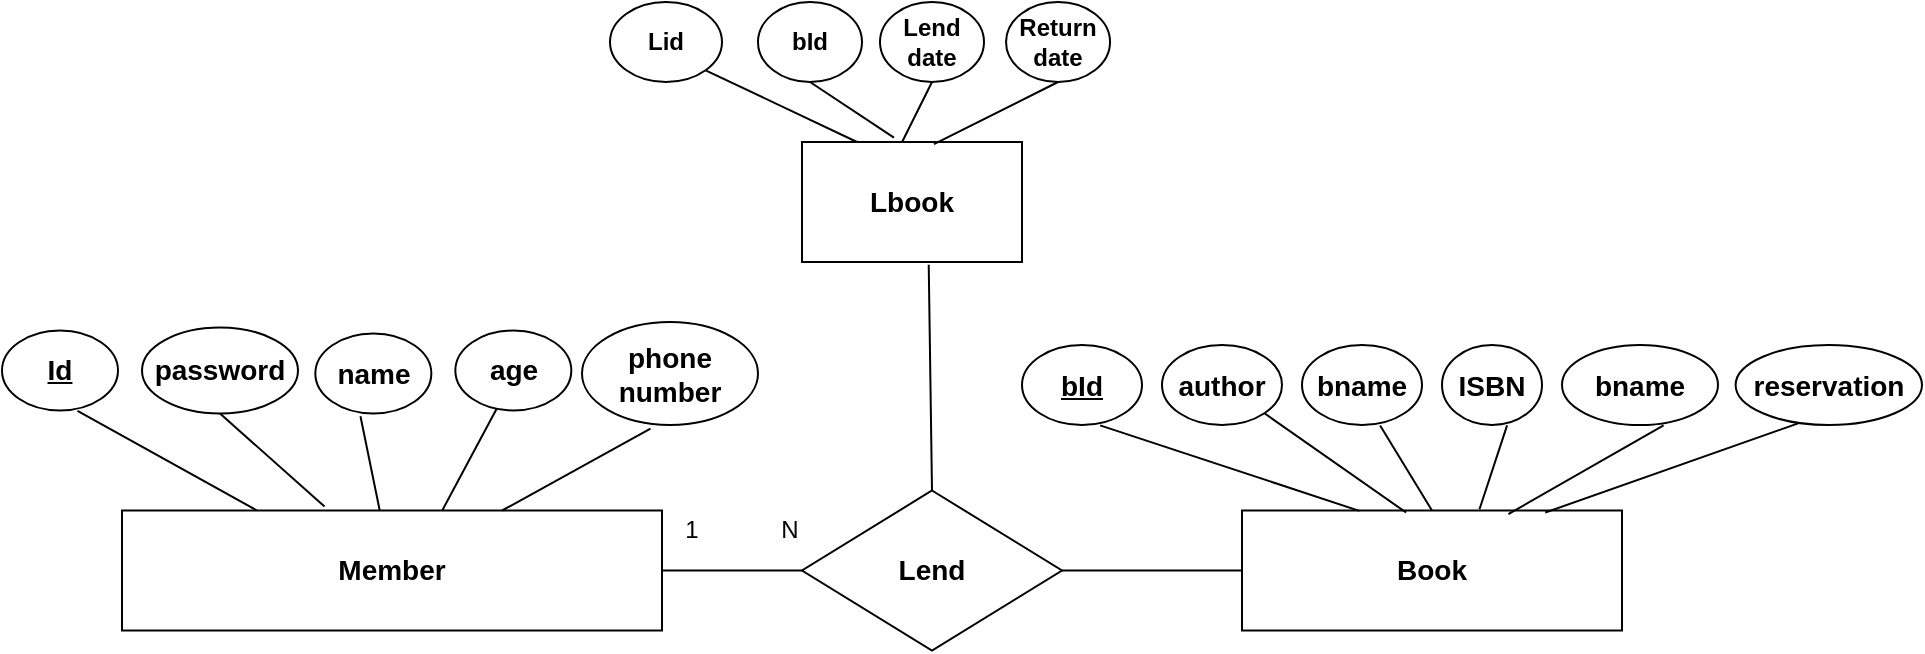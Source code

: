 <mxfile version="13.7.9" type="github">
  <diagram id="R2lEEEUBdFMjLlhIrx00" name="Page-1">
    <mxGraphModel dx="1278" dy="548" grid="1" gridSize="10" guides="1" tooltips="1" connect="1" arrows="1" fold="1" page="1" pageScale="1" pageWidth="850" pageHeight="1100" math="0" shadow="0" extFonts="Permanent Marker^https://fonts.googleapis.com/css?family=Permanent+Marker">
      <root>
        <mxCell id="0" />
        <mxCell id="1" parent="0" />
        <mxCell id="YOg1Quj3FaW0oakPer5X-5" value="&lt;span style=&quot;font-size: 14px&quot;&gt;&lt;b&gt;Member&lt;/b&gt;&lt;/span&gt;" style="rounded=0;whiteSpace=wrap;html=1;" vertex="1" parent="1">
          <mxGeometry x="80" y="334.25" width="270" height="60" as="geometry" />
        </mxCell>
        <mxCell id="YOg1Quj3FaW0oakPer5X-7" value="" style="endArrow=none;html=1;entryX=0.651;entryY=1.005;entryDx=0;entryDy=0;entryPerimeter=0;exitX=0.25;exitY=0;exitDx=0;exitDy=0;" edge="1" parent="1" source="YOg1Quj3FaW0oakPer5X-5" target="YOg1Quj3FaW0oakPer5X-8">
          <mxGeometry width="50" height="50" relative="1" as="geometry">
            <mxPoint x="92.58" y="325.27" as="sourcePoint" />
            <mxPoint x="90" y="284.25" as="targetPoint" />
            <Array as="points" />
          </mxGeometry>
        </mxCell>
        <mxCell id="YOg1Quj3FaW0oakPer5X-8" value="&lt;b&gt;&lt;u&gt;&lt;font style=&quot;font-size: 14px&quot;&gt;Id&lt;/font&gt;&lt;/u&gt;&lt;/b&gt;" style="ellipse;whiteSpace=wrap;html=1;" vertex="1" parent="1">
          <mxGeometry x="20" y="244.25" width="58" height="40" as="geometry" />
        </mxCell>
        <mxCell id="YOg1Quj3FaW0oakPer5X-9" value="" style="endArrow=none;html=1;exitX=0.375;exitY=-0.033;exitDx=0;exitDy=0;entryX=0.5;entryY=1;entryDx=0;entryDy=0;exitPerimeter=0;" edge="1" parent="1" source="YOg1Quj3FaW0oakPer5X-5" target="YOg1Quj3FaW0oakPer5X-10">
          <mxGeometry width="50" height="50" relative="1" as="geometry">
            <mxPoint x="122.46" y="324.25" as="sourcePoint" />
            <mxPoint x="170" y="287.25" as="targetPoint" />
            <Array as="points" />
          </mxGeometry>
        </mxCell>
        <mxCell id="YOg1Quj3FaW0oakPer5X-10" value="&lt;b&gt;&lt;font style=&quot;font-size: 14px&quot;&gt;password&lt;/font&gt;&lt;/b&gt;" style="ellipse;whiteSpace=wrap;html=1;" vertex="1" parent="1">
          <mxGeometry x="90" y="242.75" width="78" height="43" as="geometry" />
        </mxCell>
        <mxCell id="YOg1Quj3FaW0oakPer5X-11" value="" style="endArrow=none;html=1;entryX=0.389;entryY=1.035;entryDx=0;entryDy=0;entryPerimeter=0;" edge="1" parent="1" source="YOg1Quj3FaW0oakPer5X-5" target="YOg1Quj3FaW0oakPer5X-12">
          <mxGeometry width="50" height="50" relative="1" as="geometry">
            <mxPoint x="169.997" y="324.25" as="sourcePoint" />
            <mxPoint x="226.67" y="284.25" as="targetPoint" />
          </mxGeometry>
        </mxCell>
        <mxCell id="YOg1Quj3FaW0oakPer5X-12" value="&lt;font style=&quot;font-size: 14px&quot;&gt;&lt;b&gt;name&lt;/b&gt;&lt;/font&gt;" style="ellipse;whiteSpace=wrap;html=1;" vertex="1" parent="1">
          <mxGeometry x="176.67" y="245.75" width="58" height="40" as="geometry" />
        </mxCell>
        <mxCell id="YOg1Quj3FaW0oakPer5X-16" value="" style="endArrow=none;html=1;exitX=0.593;exitY=0;exitDx=0;exitDy=0;entryX=0.362;entryY=0.963;entryDx=0;entryDy=0;entryPerimeter=0;exitPerimeter=0;" edge="1" parent="1" target="YOg1Quj3FaW0oakPer5X-17" source="YOg1Quj3FaW0oakPer5X-5">
          <mxGeometry width="50" height="50" relative="1" as="geometry">
            <mxPoint x="191.67" y="324.25" as="sourcePoint" />
            <mxPoint x="270" y="285.25" as="targetPoint" />
          </mxGeometry>
        </mxCell>
        <mxCell id="YOg1Quj3FaW0oakPer5X-17" value="&lt;font style=&quot;font-size: 14px&quot;&gt;&lt;b&gt;age&lt;/b&gt;&lt;/font&gt;" style="ellipse;whiteSpace=wrap;html=1;" vertex="1" parent="1">
          <mxGeometry x="246.67" y="244.25" width="58" height="40" as="geometry" />
        </mxCell>
        <mxCell id="YOg1Quj3FaW0oakPer5X-20" value="" style="endArrow=none;html=1;entryX=0.389;entryY=1.035;entryDx=0;entryDy=0;entryPerimeter=0;exitX=0.704;exitY=0;exitDx=0;exitDy=0;exitPerimeter=0;" edge="1" parent="1" target="YOg1Quj3FaW0oakPer5X-21" source="YOg1Quj3FaW0oakPer5X-5">
          <mxGeometry width="50" height="50" relative="1" as="geometry">
            <mxPoint x="320.61" y="334.25" as="sourcePoint" />
            <mxPoint x="370" y="284.25" as="targetPoint" />
          </mxGeometry>
        </mxCell>
        <mxCell id="YOg1Quj3FaW0oakPer5X-21" value="&lt;font style=&quot;font-size: 14px&quot;&gt;&lt;b&gt;phone&lt;br&gt;number&lt;br&gt;&lt;/b&gt;&lt;/font&gt;" style="ellipse;whiteSpace=wrap;html=1;" vertex="1" parent="1">
          <mxGeometry x="310" y="240" width="88" height="51.5" as="geometry" />
        </mxCell>
        <mxCell id="YOg1Quj3FaW0oakPer5X-25" value="&lt;b style=&quot;font-size: 14px&quot;&gt;Lend&lt;/b&gt;" style="rhombus;whiteSpace=wrap;html=1;" vertex="1" parent="1">
          <mxGeometry x="420" y="324.25" width="130" height="80" as="geometry" />
        </mxCell>
        <mxCell id="YOg1Quj3FaW0oakPer5X-26" value="" style="endArrow=none;html=1;entryX=0;entryY=0.5;entryDx=0;entryDy=0;exitX=1;exitY=0.5;exitDx=0;exitDy=0;" edge="1" parent="1" source="YOg1Quj3FaW0oakPer5X-5" target="YOg1Quj3FaW0oakPer5X-25">
          <mxGeometry width="50" height="50" relative="1" as="geometry">
            <mxPoint x="370" y="384.25" as="sourcePoint" />
            <mxPoint x="420" y="334.25" as="targetPoint" />
          </mxGeometry>
        </mxCell>
        <mxCell id="YOg1Quj3FaW0oakPer5X-27" value="" style="endArrow=none;html=1;exitX=1;exitY=0.5;exitDx=0;exitDy=0;entryX=0;entryY=0.5;entryDx=0;entryDy=0;" edge="1" parent="1" source="YOg1Quj3FaW0oakPer5X-25" target="YOg1Quj3FaW0oakPer5X-29">
          <mxGeometry width="50" height="50" relative="1" as="geometry">
            <mxPoint x="590" y="434.25" as="sourcePoint" />
            <mxPoint x="640" y="364.25" as="targetPoint" />
          </mxGeometry>
        </mxCell>
        <mxCell id="YOg1Quj3FaW0oakPer5X-29" value="&lt;span style=&quot;font-size: 14px&quot;&gt;&lt;b&gt;Book&lt;/b&gt;&lt;/span&gt;" style="rounded=0;whiteSpace=wrap;html=1;" vertex="1" parent="1">
          <mxGeometry x="640" y="334.25" width="190" height="60" as="geometry" />
        </mxCell>
        <mxCell id="YOg1Quj3FaW0oakPer5X-31" value="" style="endArrow=none;html=1;entryX=0.651;entryY=1.005;entryDx=0;entryDy=0;entryPerimeter=0;exitX=0.309;exitY=0.003;exitDx=0;exitDy=0;exitPerimeter=0;" edge="1" parent="1" target="YOg1Quj3FaW0oakPer5X-32" source="YOg1Quj3FaW0oakPer5X-29">
          <mxGeometry width="50" height="50" relative="1" as="geometry">
            <mxPoint x="697.5" y="334.25" as="sourcePoint" />
            <mxPoint x="640" y="284.25" as="targetPoint" />
            <Array as="points" />
          </mxGeometry>
        </mxCell>
        <mxCell id="YOg1Quj3FaW0oakPer5X-32" value="&lt;b&gt;&lt;u&gt;&lt;font style=&quot;font-size: 14px&quot;&gt;bId&lt;/font&gt;&lt;/u&gt;&lt;/b&gt;" style="ellipse;whiteSpace=wrap;html=1;" vertex="1" parent="1">
          <mxGeometry x="530" y="251.5" width="60" height="40" as="geometry" />
        </mxCell>
        <mxCell id="YOg1Quj3FaW0oakPer5X-35" value="1" style="text;html=1;strokeColor=none;fillColor=none;align=center;verticalAlign=middle;whiteSpace=wrap;rounded=0;" vertex="1" parent="1">
          <mxGeometry x="354" y="334.25" width="22" height="20" as="geometry" />
        </mxCell>
        <mxCell id="YOg1Quj3FaW0oakPer5X-36" value="N" style="text;html=1;strokeColor=none;fillColor=none;align=center;verticalAlign=middle;whiteSpace=wrap;rounded=0;" vertex="1" parent="1">
          <mxGeometry x="403" y="334.25" width="22" height="20" as="geometry" />
        </mxCell>
        <mxCell id="YOg1Quj3FaW0oakPer5X-38" value="" style="endArrow=none;html=1;entryX=0;entryY=0;entryDx=0;entryDy=0;exitX=0.432;exitY=0.017;exitDx=0;exitDy=0;exitPerimeter=0;" edge="1" parent="1" target="YOg1Quj3FaW0oakPer5X-39" source="YOg1Quj3FaW0oakPer5X-29">
          <mxGeometry width="50" height="50" relative="1" as="geometry">
            <mxPoint x="803.15" y="335.45" as="sourcePoint" />
            <mxPoint x="730" y="284.25" as="targetPoint" />
            <Array as="points" />
          </mxGeometry>
        </mxCell>
        <mxCell id="YOg1Quj3FaW0oakPer5X-39" value="&lt;span style=&quot;font-size: 14px&quot;&gt;&lt;b&gt;author&lt;/b&gt;&lt;/span&gt;" style="ellipse;whiteSpace=wrap;html=1;direction=west;" vertex="1" parent="1">
          <mxGeometry x="600" y="251.5" width="60" height="40" as="geometry" />
        </mxCell>
        <mxCell id="YOg1Quj3FaW0oakPer5X-40" value="" style="endArrow=none;html=1;entryX=0.651;entryY=1.005;entryDx=0;entryDy=0;entryPerimeter=0;exitX=0.5;exitY=0;exitDx=0;exitDy=0;" edge="1" parent="1" target="YOg1Quj3FaW0oakPer5X-41" source="YOg1Quj3FaW0oakPer5X-29">
          <mxGeometry width="50" height="50" relative="1" as="geometry">
            <mxPoint x="893.15" y="329.7" as="sourcePoint" />
            <mxPoint x="820" y="278.5" as="targetPoint" />
            <Array as="points" />
          </mxGeometry>
        </mxCell>
        <mxCell id="YOg1Quj3FaW0oakPer5X-41" value="&lt;span style=&quot;font-size: 14px&quot;&gt;&lt;b&gt;bname&lt;/b&gt;&lt;/span&gt;" style="ellipse;whiteSpace=wrap;html=1;" vertex="1" parent="1">
          <mxGeometry x="670" y="251.5" width="60" height="40" as="geometry" />
        </mxCell>
        <mxCell id="YOg1Quj3FaW0oakPer5X-44" value="" style="endArrow=none;html=1;entryX=0.651;entryY=1.005;entryDx=0;entryDy=0;entryPerimeter=0;exitX=0.625;exitY=-0.01;exitDx=0;exitDy=0;exitPerimeter=0;" edge="1" parent="1" target="YOg1Quj3FaW0oakPer5X-45" source="YOg1Quj3FaW0oakPer5X-29">
          <mxGeometry width="50" height="50" relative="1" as="geometry">
            <mxPoint x="825" y="334.25" as="sourcePoint" />
            <mxPoint x="910" y="278.5" as="targetPoint" />
            <Array as="points" />
          </mxGeometry>
        </mxCell>
        <mxCell id="YOg1Quj3FaW0oakPer5X-45" value="&lt;span style=&quot;font-size: 14px&quot;&gt;&lt;b&gt;ISBN&lt;/b&gt;&lt;/span&gt;" style="ellipse;whiteSpace=wrap;html=1;" vertex="1" parent="1">
          <mxGeometry x="740" y="251.5" width="50" height="40" as="geometry" />
        </mxCell>
        <mxCell id="YOg1Quj3FaW0oakPer5X-46" value="" style="endArrow=none;html=1;entryX=0.651;entryY=1.005;entryDx=0;entryDy=0;entryPerimeter=0;exitX=0.701;exitY=0.03;exitDx=0;exitDy=0;exitPerimeter=0;" edge="1" parent="1" target="YOg1Quj3FaW0oakPer5X-47" source="YOg1Quj3FaW0oakPer5X-29">
          <mxGeometry width="50" height="50" relative="1" as="geometry">
            <mxPoint x="825" y="331.25" as="sourcePoint" />
            <mxPoint x="910" y="275.5" as="targetPoint" />
            <Array as="points" />
          </mxGeometry>
        </mxCell>
        <mxCell id="YOg1Quj3FaW0oakPer5X-47" value="&lt;span style=&quot;font-size: 14px&quot;&gt;&lt;b&gt;bname&lt;/b&gt;&lt;/span&gt;" style="ellipse;whiteSpace=wrap;html=1;" vertex="1" parent="1">
          <mxGeometry x="800" y="251.5" width="78" height="40" as="geometry" />
        </mxCell>
        <mxCell id="YOg1Quj3FaW0oakPer5X-48" value="" style="endArrow=none;html=1;entryX=0.343;entryY=0.974;entryDx=0;entryDy=0;entryPerimeter=0;exitX=0.798;exitY=0.017;exitDx=0;exitDy=0;exitPerimeter=0;" edge="1" parent="1" target="YOg1Quj3FaW0oakPer5X-49" source="YOg1Quj3FaW0oakPer5X-29">
          <mxGeometry width="50" height="50" relative="1" as="geometry">
            <mxPoint x="860" y="336.05" as="sourcePoint" />
            <mxPoint x="996.81" y="275.5" as="targetPoint" />
            <Array as="points" />
          </mxGeometry>
        </mxCell>
        <mxCell id="YOg1Quj3FaW0oakPer5X-49" value="&lt;span style=&quot;font-size: 14px&quot;&gt;&lt;b&gt;reservation&lt;br&gt;&lt;/b&gt;&lt;/span&gt;" style="ellipse;whiteSpace=wrap;html=1;" vertex="1" parent="1">
          <mxGeometry x="886.81" y="251.5" width="93.19" height="40" as="geometry" />
        </mxCell>
        <mxCell id="YOg1Quj3FaW0oakPer5X-50" value="" style="endArrow=none;html=1;exitX=0.5;exitY=0;exitDx=0;exitDy=0;entryX=0.576;entryY=1.023;entryDx=0;entryDy=0;entryPerimeter=0;" edge="1" parent="1" source="YOg1Quj3FaW0oakPer5X-25" target="YOg1Quj3FaW0oakPer5X-51">
          <mxGeometry width="50" height="50" relative="1" as="geometry">
            <mxPoint x="490" y="320" as="sourcePoint" />
            <mxPoint x="485" y="220" as="targetPoint" />
          </mxGeometry>
        </mxCell>
        <mxCell id="YOg1Quj3FaW0oakPer5X-51" value="&lt;font style=&quot;font-size: 14px&quot;&gt;&lt;b&gt;Lbook&lt;/b&gt;&lt;/font&gt;" style="rounded=0;whiteSpace=wrap;html=1;" vertex="1" parent="1">
          <mxGeometry x="420" y="150" width="110" height="60" as="geometry" />
        </mxCell>
        <mxCell id="YOg1Quj3FaW0oakPer5X-52" value="" style="endArrow=none;html=1;exitX=0.25;exitY=0;exitDx=0;exitDy=0;entryX=1;entryY=1;entryDx=0;entryDy=0;" edge="1" parent="1" source="YOg1Quj3FaW0oakPer5X-51" target="YOg1Quj3FaW0oakPer5X-54">
          <mxGeometry width="50" height="50" relative="1" as="geometry">
            <mxPoint x="459" y="140" as="sourcePoint" />
            <mxPoint x="360" y="110" as="targetPoint" />
          </mxGeometry>
        </mxCell>
        <mxCell id="YOg1Quj3FaW0oakPer5X-54" value="&lt;b&gt;Lid&lt;/b&gt;" style="ellipse;whiteSpace=wrap;html=1;" vertex="1" parent="1">
          <mxGeometry x="324" y="80" width="56" height="40" as="geometry" />
        </mxCell>
        <mxCell id="YOg1Quj3FaW0oakPer5X-55" value="" style="endArrow=none;html=1;exitX=0.418;exitY=-0.037;exitDx=0;exitDy=0;exitPerimeter=0;entryX=0.5;entryY=1;entryDx=0;entryDy=0;" edge="1" parent="1" target="YOg1Quj3FaW0oakPer5X-56" source="YOg1Quj3FaW0oakPer5X-51">
          <mxGeometry width="50" height="50" relative="1" as="geometry">
            <mxPoint x="530" y="147.78" as="sourcePoint" />
            <mxPoint x="428.75" y="110" as="targetPoint" />
          </mxGeometry>
        </mxCell>
        <mxCell id="YOg1Quj3FaW0oakPer5X-56" value="&lt;b&gt;bId&lt;/b&gt;" style="ellipse;whiteSpace=wrap;html=1;" vertex="1" parent="1">
          <mxGeometry x="398" y="80" width="52" height="40" as="geometry" />
        </mxCell>
        <mxCell id="YOg1Quj3FaW0oakPer5X-59" value="" style="endArrow=none;html=1;exitX=0.455;exitY=0;exitDx=0;exitDy=0;exitPerimeter=0;entryX=0.5;entryY=1;entryDx=0;entryDy=0;" edge="1" parent="1" target="YOg1Quj3FaW0oakPer5X-60" source="YOg1Quj3FaW0oakPer5X-51">
          <mxGeometry width="50" height="50" relative="1" as="geometry">
            <mxPoint x="475.98" y="157.78" as="sourcePoint" />
            <mxPoint x="438.75" y="120" as="targetPoint" />
          </mxGeometry>
        </mxCell>
        <mxCell id="YOg1Quj3FaW0oakPer5X-60" value="&lt;b&gt;Lend date&lt;/b&gt;" style="ellipse;whiteSpace=wrap;html=1;" vertex="1" parent="1">
          <mxGeometry x="459" y="80" width="52" height="40" as="geometry" />
        </mxCell>
        <mxCell id="YOg1Quj3FaW0oakPer5X-61" value="" style="endArrow=none;html=1;exitX=0.6;exitY=0.017;exitDx=0;exitDy=0;exitPerimeter=0;entryX=0.5;entryY=1;entryDx=0;entryDy=0;" edge="1" parent="1" target="YOg1Quj3FaW0oakPer5X-62" source="YOg1Quj3FaW0oakPer5X-51">
          <mxGeometry width="50" height="50" relative="1" as="geometry">
            <mxPoint x="590" y="147.78" as="sourcePoint" />
            <mxPoint x="552.77" y="110" as="targetPoint" />
          </mxGeometry>
        </mxCell>
        <mxCell id="YOg1Quj3FaW0oakPer5X-62" value="&lt;b&gt;Return&lt;br&gt;date&lt;/b&gt;" style="ellipse;whiteSpace=wrap;html=1;" vertex="1" parent="1">
          <mxGeometry x="522.02" y="80" width="52" height="40" as="geometry" />
        </mxCell>
      </root>
    </mxGraphModel>
  </diagram>
</mxfile>
